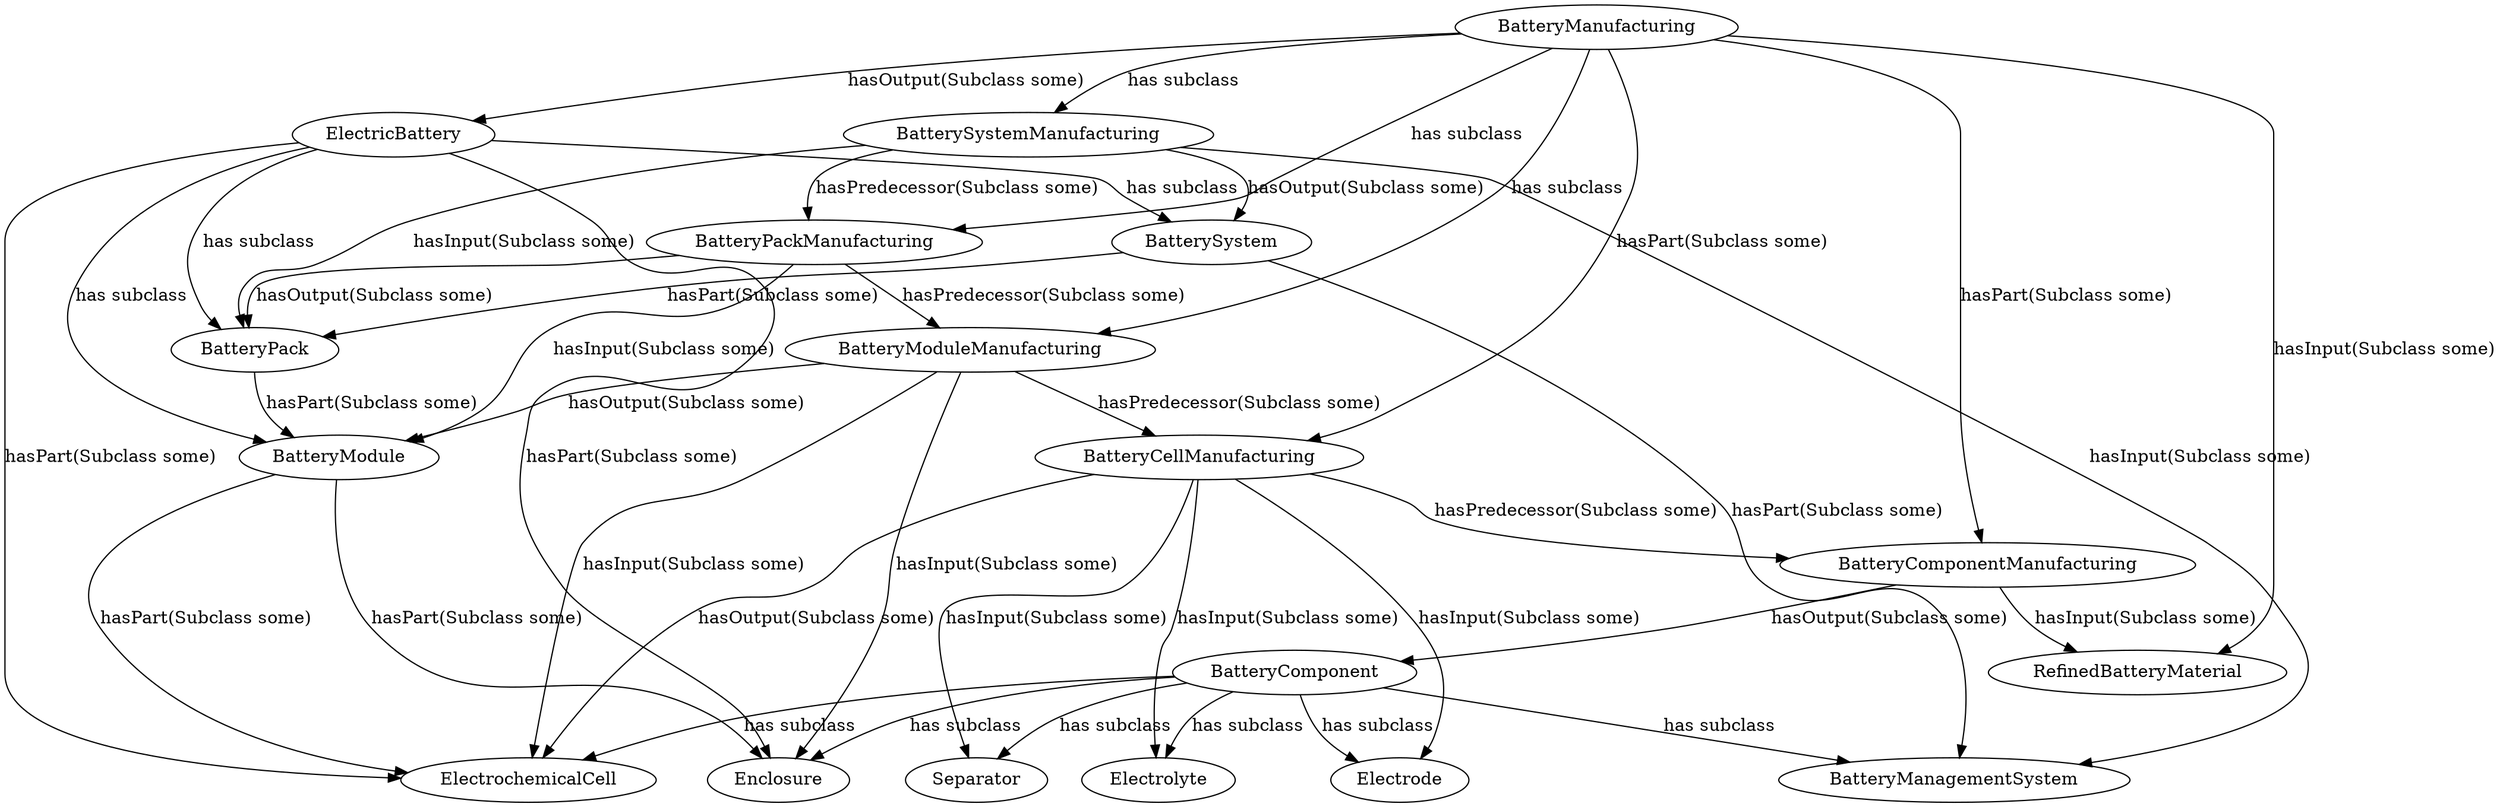 digraph g {
	"BatteryPackManufacturing" -> "BatteryModule" [label="hasInput(Subclass some)"]
	"BatteryComponent" -> "ElectrochemicalCell" [label="has subclass"]
	"BatteryManufacturing" -> "RefinedBatteryMaterial" [label="hasInput(Subclass some)"]
	"BatterySystemManufacturing" -> "BatteryPack" [label="hasInput(Subclass some)"]
	"ElectricBattery" -> "ElectrochemicalCell" [label="hasPart(Subclass some)"]
	"BatteryComponent" -> "Electrode" [label="has subclass"]
	"ElectricBattery" -> "Enclosure" [label="hasPart(Subclass some)"]
	"BatteryComponent" -> "BatteryManagementSystem" [label="has subclass"]
	"BatteryManufacturing" -> "BatteryCellManufacturing" [label="hasPart(Subclass some)"]
	"BatteryModule" -> "ElectrochemicalCell" [label="hasPart(Subclass some)"]
	"BatteryPackManufacturing" -> "BatteryPack" [label="hasOutput(Subclass some)"]
	"BatteryModule" -> "Enclosure" [label="hasPart(Subclass some)"]
	"BatteryCellManufacturing" -> "ElectrochemicalCell" [label="hasOutput(Subclass some)"]
	"BatteryComponentManufacturing" -> "RefinedBatteryMaterial" [label="hasInput(Subclass some)"]
	"BatterySystemManufacturing" -> "BatteryManagementSystem" [label="hasInput(Subclass some)"]
	"BatteryModuleManufacturing" -> "BatteryModule" [label="hasOutput(Subclass some)"]
	"BatteryCellManufacturing" -> "Electrolyte" [label="hasInput(Subclass some)"]
	"BatteryComponent" -> "Separator" [label="has subclass"]
	"BatteryPackManufacturing" -> "BatteryModuleManufacturing" [label="hasPredecessor(Subclass some)"]
	"BatteryCellManufacturing" -> "Electrode" [label="hasInput(Subclass some)"]
	"ElectricBattery" -> "BatterySystem" [label="has subclass"]
	"BatteryPack" -> "BatteryModule" [label="hasPart(Subclass some)"]
	"BatteryManufacturing" -> "BatterySystemManufacturing" [label="has subclass"]
	"BatterySystem" -> "BatteryPack" [label="hasPart(Subclass some)"]
	"BatteryCellManufacturing" -> "BatteryComponentManufacturing" [label="hasPredecessor(Subclass some)"]
	"BatterySystem" -> "BatteryManagementSystem" [label="hasPart(Subclass some)"]
	"BatteryModuleManufacturing" -> "ElectrochemicalCell" [label="hasInput(Subclass some)"]
	"BatterySystemManufacturing" -> "BatterySystem" [label="hasOutput(Subclass some)"]
	"BatteryComponent" -> "Electrolyte" [label="has subclass"]
	"BatteryManufacturing" -> "BatteryPackManufacturing" [label="has subclass"]
	"BatteryModuleManufacturing" -> "Enclosure" [label="hasInput(Subclass some)"]
	"BatterySystemManufacturing" -> "BatteryPackManufacturing" [label="hasPredecessor(Subclass some)"]
	"BatteryManufacturing" -> "ElectricBattery" [label="hasOutput(Subclass some)"]
	"ElectricBattery" -> "BatteryModule" [label="has subclass"]
	"BatteryCellManufacturing" -> "Separator" [label="hasInput(Subclass some)"]
	"BatteryComponent" -> "Enclosure" [label="has subclass"]
	"BatteryManufacturing" -> "BatteryComponentManufacturing" [label="hasPart(Subclass some)"]
	"BatteryModuleManufacturing" -> "BatteryCellManufacturing" [label="hasPredecessor(Subclass some)"]
	"BatteryManufacturing" -> "BatteryModuleManufacturing" [label="has subclass"]
	"BatteryComponentManufacturing" -> "BatteryComponent" [label="hasOutput(Subclass some)"]
	"ElectricBattery" -> "BatteryPack" [label="has subclass"]
}
